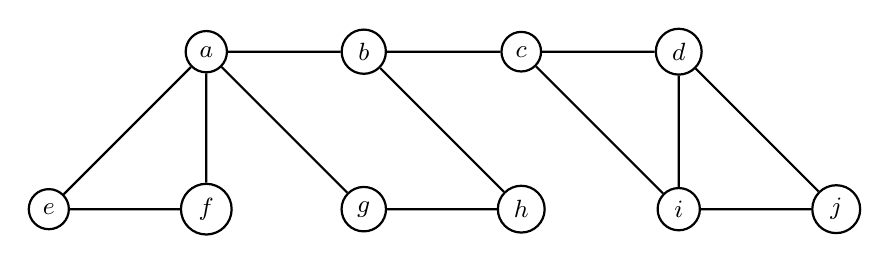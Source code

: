 \begin{tikzpicture}[style=thick,scale=2]
\tikzstyle{vertex}=[draw, circle, fill=white, minimum size=4mm]
\small
\node[vertex] (A) at (1, 1) {$a$};
\node[vertex] (B) at (2, 1) {$b$};
\node[vertex] (C) at (3, 1) {$c$};
\node[vertex] (D) at (4, 1) {$d$};
\node[vertex] (E) at (0, 0) {$e$};
\node[vertex] (F) at (1, 0) {$f$};
\node[vertex] (G) at (2, 0) {$g$};
\node[vertex] (H) at (3, 0) {$h$};
\node[vertex] (I) at (4, 0) {$i$};
\node[vertex] (J) at (5, 0) {$j$};

\draw (C) -- (B) -- (A) -- (E) -- (F) -- (A) -- (G) -- (H) -- (B);
\draw (D) -- (J) -- (I) -- (D) -- (C) -- (I);
\end{tikzpicture}
